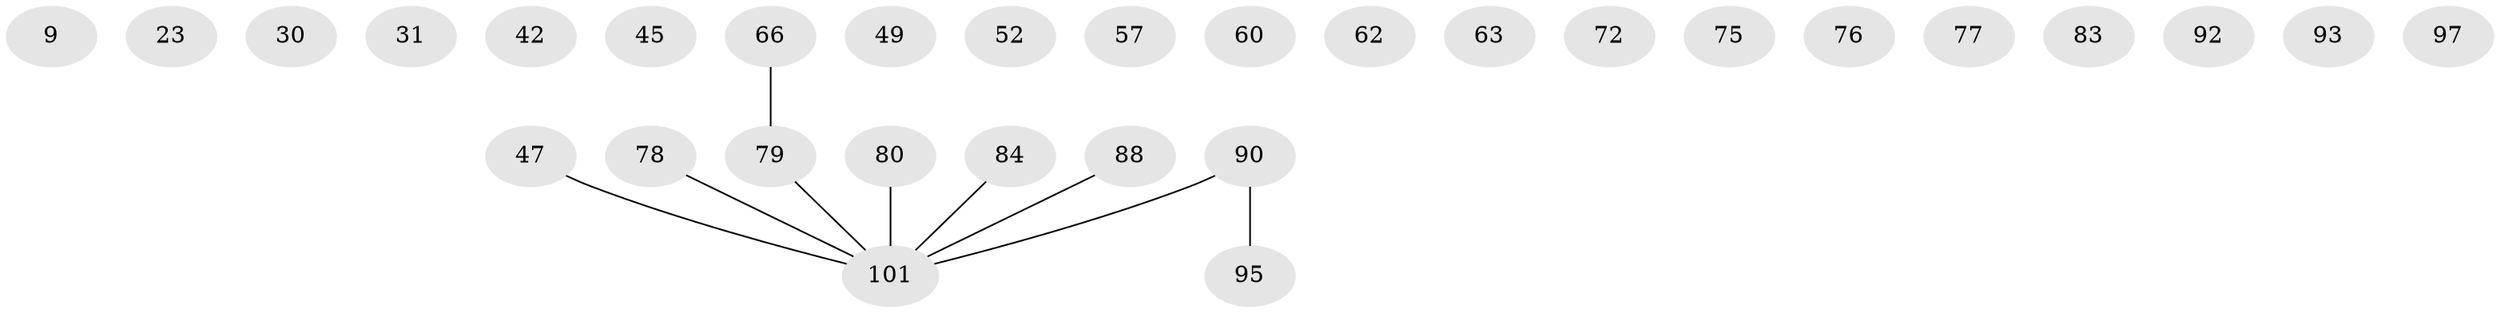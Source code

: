 // original degree distribution, {1: 0.297029702970297, 2: 0.21782178217821782, 3: 0.15841584158415842, 0: 0.15841584158415842, 4: 0.13861386138613863, 6: 0.009900990099009901, 5: 0.019801980198019802}
// Generated by graph-tools (version 1.1) at 2025/42/03/04/25 21:42:52]
// undirected, 30 vertices, 9 edges
graph export_dot {
graph [start="1"]
  node [color=gray90,style=filled];
  9;
  23 [super="+11"];
  30;
  31;
  42;
  45;
  47 [super="+16"];
  49 [super="+24"];
  52;
  57 [super="+39"];
  60;
  62;
  63 [super="+17"];
  66;
  72;
  75;
  76;
  77;
  78 [super="+73+44"];
  79 [super="+74+68"];
  80;
  83;
  84;
  88 [super="+26+86"];
  90 [super="+59"];
  92;
  93;
  95;
  97;
  101 [super="+58+82+87+41+6+67+85+100"];
  47 -- 101 [weight=2];
  66 -- 79;
  78 -- 101 [weight=3];
  79 -- 101 [weight=6];
  80 -- 101 [weight=2];
  84 -- 101;
  88 -- 101 [weight=3];
  90 -- 95;
  90 -- 101 [weight=7];
}
